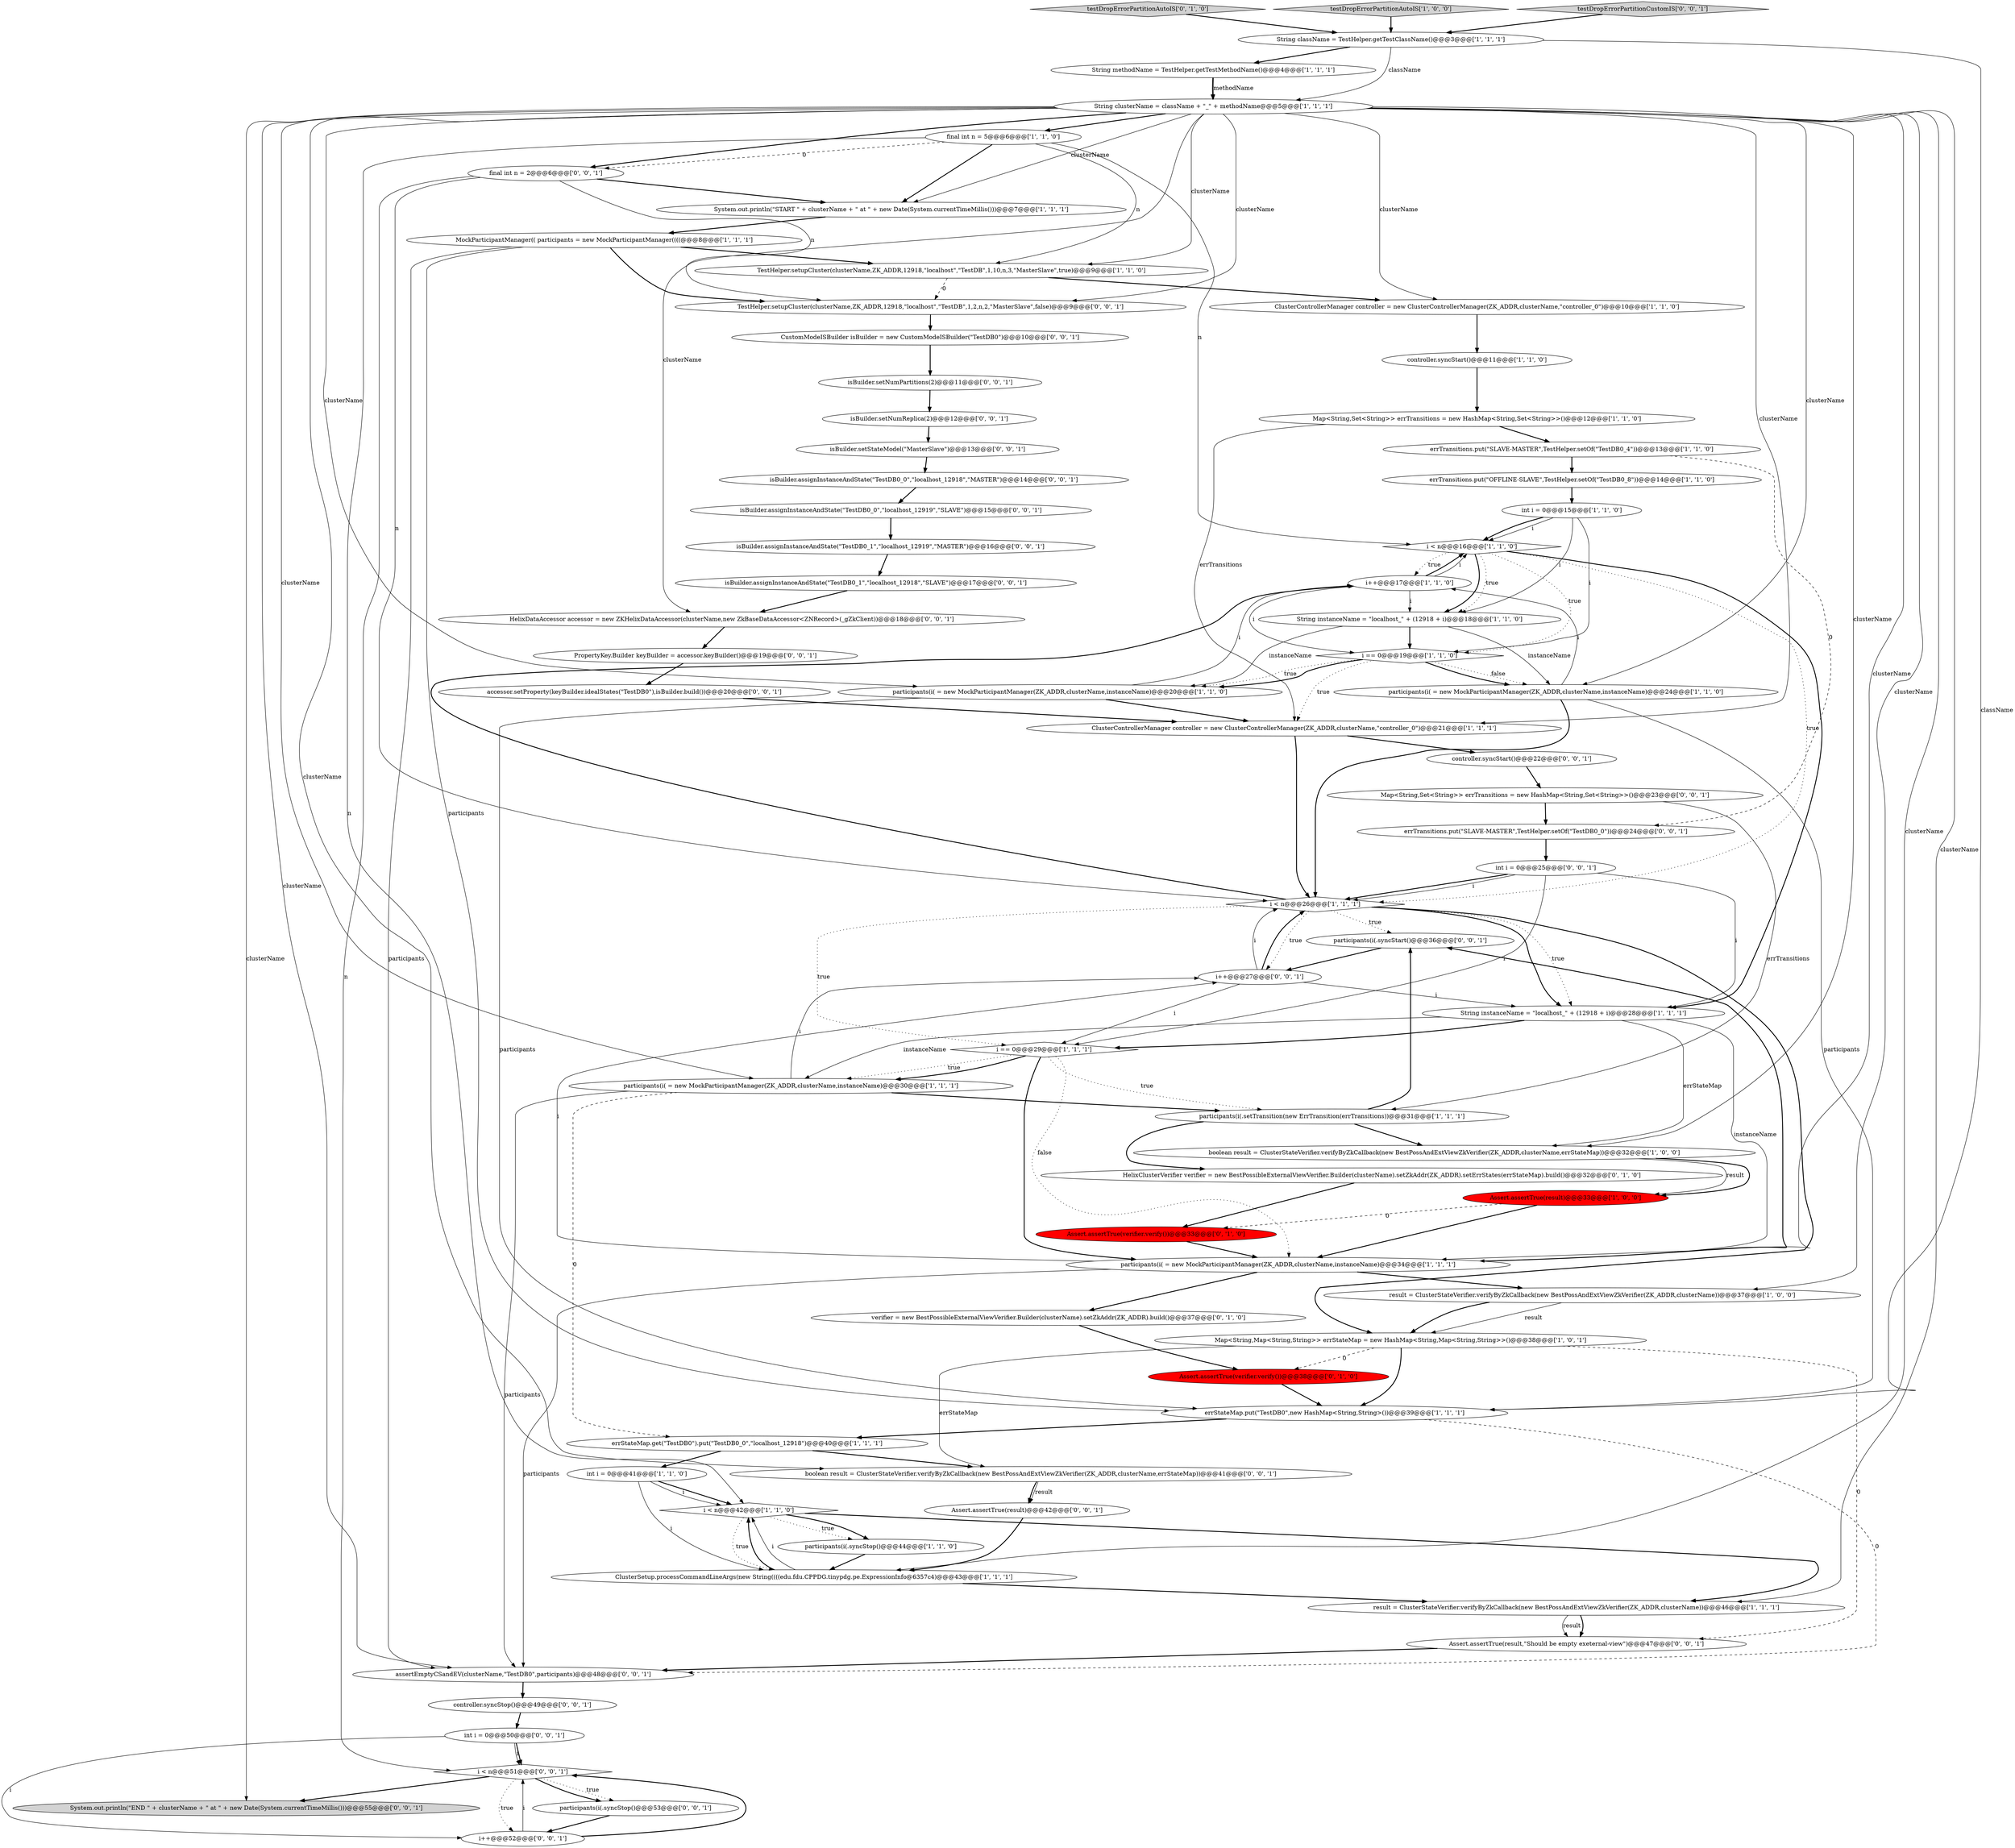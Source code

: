 digraph {
25 [style = filled, label = "i < n@@@16@@@['1', '1', '0']", fillcolor = white, shape = diamond image = "AAA0AAABBB1BBB"];
52 [style = filled, label = "controller.syncStart()@@@22@@@['0', '0', '1']", fillcolor = white, shape = ellipse image = "AAA0AAABBB3BBB"];
24 [style = filled, label = "Assert.assertTrue(result)@@@33@@@['1', '0', '0']", fillcolor = red, shape = ellipse image = "AAA1AAABBB1BBB"];
6 [style = filled, label = "String methodName = TestHelper.getTestMethodName()@@@4@@@['1', '1', '1']", fillcolor = white, shape = ellipse image = "AAA0AAABBB1BBB"];
36 [style = filled, label = "int i = 0@@@41@@@['1', '1', '0']", fillcolor = white, shape = ellipse image = "AAA0AAABBB1BBB"];
63 [style = filled, label = "Assert.assertTrue(result,\"Should be empty exeternal-view\")@@@47@@@['0', '0', '1']", fillcolor = white, shape = ellipse image = "AAA0AAABBB3BBB"];
16 [style = filled, label = "i++@@@17@@@['1', '1', '0']", fillcolor = white, shape = ellipse image = "AAA0AAABBB1BBB"];
20 [style = filled, label = "participants(i(.syncStop()@@@44@@@['1', '1', '0']", fillcolor = white, shape = ellipse image = "AAA0AAABBB1BBB"];
22 [style = filled, label = "MockParticipantManager(( participants = new MockParticipantManager((((@@@8@@@['1', '1', '1']", fillcolor = white, shape = ellipse image = "AAA0AAABBB1BBB"];
30 [style = filled, label = "String instanceName = \"localhost_\" + (12918 + i)@@@18@@@['1', '1', '0']", fillcolor = white, shape = ellipse image = "AAA0AAABBB1BBB"];
31 [style = filled, label = "errTransitions.put(\"SLAVE-MASTER\",TestHelper.setOf(\"TestDB0_4\"))@@@13@@@['1', '1', '0']", fillcolor = white, shape = ellipse image = "AAA0AAABBB1BBB"];
62 [style = filled, label = "participants(i(.syncStart()@@@36@@@['0', '0', '1']", fillcolor = white, shape = ellipse image = "AAA0AAABBB3BBB"];
26 [style = filled, label = "errStateMap.get(\"TestDB0\").put(\"TestDB0_0\",\"localhost_12918\")@@@40@@@['1', '1', '1']", fillcolor = white, shape = ellipse image = "AAA0AAABBB1BBB"];
48 [style = filled, label = "TestHelper.setupCluster(clusterName,ZK_ADDR,12918,\"localhost\",\"TestDB\",1,2,n,2,\"MasterSlave\",false)@@@9@@@['0', '0', '1']", fillcolor = white, shape = ellipse image = "AAA0AAABBB3BBB"];
35 [style = filled, label = "final int n = 5@@@6@@@['1', '1', '0']", fillcolor = white, shape = ellipse image = "AAA0AAABBB1BBB"];
7 [style = filled, label = "TestHelper.setupCluster(clusterName,ZK_ADDR,12918,\"localhost\",\"TestDB\",1,10,n,3,\"MasterSlave\",true)@@@9@@@['1', '1', '0']", fillcolor = white, shape = ellipse image = "AAA0AAABBB1BBB"];
57 [style = filled, label = "i++@@@27@@@['0', '0', '1']", fillcolor = white, shape = ellipse image = "AAA0AAABBB3BBB"];
19 [style = filled, label = "i < n@@@42@@@['1', '1', '0']", fillcolor = white, shape = diamond image = "AAA0AAABBB1BBB"];
42 [style = filled, label = "testDropErrorPartitionAutoIS['0', '1', '0']", fillcolor = lightgray, shape = diamond image = "AAA0AAABBB2BBB"];
17 [style = filled, label = "participants(i( = new MockParticipantManager(ZK_ADDR,clusterName,instanceName)@@@24@@@['1', '1', '0']", fillcolor = white, shape = ellipse image = "AAA0AAABBB1BBB"];
56 [style = filled, label = "int i = 0@@@25@@@['0', '0', '1']", fillcolor = white, shape = ellipse image = "AAA0AAABBB3BBB"];
41 [style = filled, label = "Assert.assertTrue(verifier.verify())@@@33@@@['0', '1', '0']", fillcolor = red, shape = ellipse image = "AAA1AAABBB2BBB"];
72 [style = filled, label = "CustomModeISBuilder isBuilder = new CustomModeISBuilder(\"TestDB0\")@@@10@@@['0', '0', '1']", fillcolor = white, shape = ellipse image = "AAA0AAABBB3BBB"];
18 [style = filled, label = "i == 0@@@29@@@['1', '1', '1']", fillcolor = white, shape = diamond image = "AAA0AAABBB1BBB"];
27 [style = filled, label = "testDropErrorPartitionAutoIS['1', '0', '0']", fillcolor = lightgray, shape = diamond image = "AAA0AAABBB1BBB"];
5 [style = filled, label = "String className = TestHelper.getTestClassName()@@@3@@@['1', '1', '1']", fillcolor = white, shape = ellipse image = "AAA0AAABBB1BBB"];
9 [style = filled, label = "participants(i(.setTransition(new ErrTransition(errTransitions))@@@31@@@['1', '1', '1']", fillcolor = white, shape = ellipse image = "AAA0AAABBB1BBB"];
15 [style = filled, label = "String instanceName = \"localhost_\" + (12918 + i)@@@28@@@['1', '1', '1']", fillcolor = white, shape = ellipse image = "AAA0AAABBB1BBB"];
23 [style = filled, label = "participants(i( = new MockParticipantManager(ZK_ADDR,clusterName,instanceName)@@@30@@@['1', '1', '1']", fillcolor = white, shape = ellipse image = "AAA0AAABBB1BBB"];
54 [style = filled, label = "isBuilder.setStateModel(\"MasterSlave\")@@@13@@@['0', '0', '1']", fillcolor = white, shape = ellipse image = "AAA0AAABBB3BBB"];
38 [style = filled, label = "Assert.assertTrue(verifier.verify())@@@38@@@['0', '1', '0']", fillcolor = red, shape = ellipse image = "AAA1AAABBB2BBB"];
61 [style = filled, label = "Map<String,Set<String>> errTransitions = new HashMap<String,Set<String>>()@@@23@@@['0', '0', '1']", fillcolor = white, shape = ellipse image = "AAA0AAABBB3BBB"];
21 [style = filled, label = "ClusterSetup.processCommandLineArgs(new String((((edu.fdu.CPPDG.tinypdg.pe.ExpressionInfo@6357c4)@@@43@@@['1', '1', '1']", fillcolor = white, shape = ellipse image = "AAA0AAABBB1BBB"];
14 [style = filled, label = "int i = 0@@@15@@@['1', '1', '0']", fillcolor = white, shape = ellipse image = "AAA0AAABBB1BBB"];
2 [style = filled, label = "result = ClusterStateVerifier.verifyByZkCallback(new BestPossAndExtViewZkVerifier(ZK_ADDR,clusterName))@@@46@@@['1', '1', '1']", fillcolor = white, shape = ellipse image = "AAA0AAABBB1BBB"];
55 [style = filled, label = "System.out.println(\"END \" + clusterName + \" at \" + new Date(System.currentTimeMillis()))@@@55@@@['0', '0', '1']", fillcolor = lightgray, shape = ellipse image = "AAA0AAABBB3BBB"];
0 [style = filled, label = "ClusterControllerManager controller = new ClusterControllerManager(ZK_ADDR,clusterName,\"controller_0\")@@@10@@@['1', '1', '0']", fillcolor = white, shape = ellipse image = "AAA0AAABBB1BBB"];
53 [style = filled, label = "participants(i(.syncStop()@@@53@@@['0', '0', '1']", fillcolor = white, shape = ellipse image = "AAA0AAABBB3BBB"];
69 [style = filled, label = "i < n@@@51@@@['0', '0', '1']", fillcolor = white, shape = diamond image = "AAA0AAABBB3BBB"];
58 [style = filled, label = "isBuilder.setNumPartitions(2)@@@11@@@['0', '0', '1']", fillcolor = white, shape = ellipse image = "AAA0AAABBB3BBB"];
44 [style = filled, label = "PropertyKey.Builder keyBuilder = accessor.keyBuilder()@@@19@@@['0', '0', '1']", fillcolor = white, shape = ellipse image = "AAA0AAABBB3BBB"];
59 [style = filled, label = "boolean result = ClusterStateVerifier.verifyByZkCallback(new BestPossAndExtViewZkVerifier(ZK_ADDR,clusterName,errStateMap))@@@41@@@['0', '0', '1']", fillcolor = white, shape = ellipse image = "AAA0AAABBB3BBB"];
51 [style = filled, label = "int i = 0@@@50@@@['0', '0', '1']", fillcolor = white, shape = ellipse image = "AAA0AAABBB3BBB"];
46 [style = filled, label = "isBuilder.assignInstanceAndState(\"TestDB0_1\",\"localhost_12918\",\"SLAVE\")@@@17@@@['0', '0', '1']", fillcolor = white, shape = ellipse image = "AAA0AAABBB3BBB"];
37 [style = filled, label = "i == 0@@@19@@@['1', '1', '0']", fillcolor = white, shape = diamond image = "AAA0AAABBB1BBB"];
4 [style = filled, label = "errStateMap.put(\"TestDB0\",new HashMap<String,String>())@@@39@@@['1', '1', '1']", fillcolor = white, shape = ellipse image = "AAA0AAABBB1BBB"];
45 [style = filled, label = "errTransitions.put(\"SLAVE-MASTER\",TestHelper.setOf(\"TestDB0_0\"))@@@24@@@['0', '0', '1']", fillcolor = white, shape = ellipse image = "AAA0AAABBB3BBB"];
70 [style = filled, label = "HelixDataAccessor accessor = new ZKHelixDataAccessor(clusterName,new ZkBaseDataAccessor<ZNRecord>(_gZkClient))@@@18@@@['0', '0', '1']", fillcolor = white, shape = ellipse image = "AAA0AAABBB3BBB"];
12 [style = filled, label = "String clusterName = className + \"_\" + methodName@@@5@@@['1', '1', '1']", fillcolor = white, shape = ellipse image = "AAA0AAABBB1BBB"];
65 [style = filled, label = "isBuilder.assignInstanceAndState(\"TestDB0_0\",\"localhost_12919\",\"SLAVE\")@@@15@@@['0', '0', '1']", fillcolor = white, shape = ellipse image = "AAA0AAABBB3BBB"];
64 [style = filled, label = "i++@@@52@@@['0', '0', '1']", fillcolor = white, shape = ellipse image = "AAA0AAABBB3BBB"];
29 [style = filled, label = "boolean result = ClusterStateVerifier.verifyByZkCallback(new BestPossAndExtViewZkVerifier(ZK_ADDR,clusterName,errStateMap))@@@32@@@['1', '0', '0']", fillcolor = white, shape = ellipse image = "AAA0AAABBB1BBB"];
8 [style = filled, label = "controller.syncStart()@@@11@@@['1', '1', '0']", fillcolor = white, shape = ellipse image = "AAA0AAABBB1BBB"];
32 [style = filled, label = "Map<String,Map<String,String>> errStateMap = new HashMap<String,Map<String,String>>()@@@38@@@['1', '0', '1']", fillcolor = white, shape = ellipse image = "AAA0AAABBB1BBB"];
47 [style = filled, label = "Assert.assertTrue(result)@@@42@@@['0', '0', '1']", fillcolor = white, shape = ellipse image = "AAA0AAABBB3BBB"];
60 [style = filled, label = "assertEmptyCSandEV(clusterName,\"TestDB0\",participants)@@@48@@@['0', '0', '1']", fillcolor = white, shape = ellipse image = "AAA0AAABBB3BBB"];
33 [style = filled, label = "System.out.println(\"START \" + clusterName + \" at \" + new Date(System.currentTimeMillis()))@@@7@@@['1', '1', '1']", fillcolor = white, shape = ellipse image = "AAA0AAABBB1BBB"];
43 [style = filled, label = "testDropErrorPartitionCustomIS['0', '0', '1']", fillcolor = lightgray, shape = diamond image = "AAA0AAABBB3BBB"];
39 [style = filled, label = "verifier = new BestPossibleExternalViewVerifier.Builder(clusterName).setZkAddr(ZK_ADDR).build()@@@37@@@['0', '1', '0']", fillcolor = white, shape = ellipse image = "AAA0AAABBB2BBB"];
11 [style = filled, label = "Map<String,Set<String>> errTransitions = new HashMap<String,Set<String>>()@@@12@@@['1', '1', '0']", fillcolor = white, shape = ellipse image = "AAA0AAABBB1BBB"];
3 [style = filled, label = "participants(i( = new MockParticipantManager(ZK_ADDR,clusterName,instanceName)@@@34@@@['1', '1', '1']", fillcolor = white, shape = ellipse image = "AAA0AAABBB1BBB"];
1 [style = filled, label = "ClusterControllerManager controller = new ClusterControllerManager(ZK_ADDR,clusterName,\"controller_0\")@@@21@@@['1', '1', '1']", fillcolor = white, shape = ellipse image = "AAA0AAABBB1BBB"];
66 [style = filled, label = "accessor.setProperty(keyBuilder.idealStates(\"TestDB0\"),isBuilder.build())@@@20@@@['0', '0', '1']", fillcolor = white, shape = ellipse image = "AAA0AAABBB3BBB"];
49 [style = filled, label = "isBuilder.setNumReplica(2)@@@12@@@['0', '0', '1']", fillcolor = white, shape = ellipse image = "AAA0AAABBB3BBB"];
50 [style = filled, label = "isBuilder.assignInstanceAndState(\"TestDB0_1\",\"localhost_12919\",\"MASTER\")@@@16@@@['0', '0', '1']", fillcolor = white, shape = ellipse image = "AAA0AAABBB3BBB"];
67 [style = filled, label = "controller.syncStop()@@@49@@@['0', '0', '1']", fillcolor = white, shape = ellipse image = "AAA0AAABBB3BBB"];
13 [style = filled, label = "result = ClusterStateVerifier.verifyByZkCallback(new BestPossAndExtViewZkVerifier(ZK_ADDR,clusterName))@@@37@@@['1', '0', '0']", fillcolor = white, shape = ellipse image = "AAA0AAABBB1BBB"];
10 [style = filled, label = "i < n@@@26@@@['1', '1', '1']", fillcolor = white, shape = diamond image = "AAA0AAABBB1BBB"];
28 [style = filled, label = "errTransitions.put(\"OFFLINE-SLAVE\",TestHelper.setOf(\"TestDB0_8\"))@@@14@@@['1', '1', '0']", fillcolor = white, shape = ellipse image = "AAA0AAABBB1BBB"];
71 [style = filled, label = "final int n = 2@@@6@@@['0', '0', '1']", fillcolor = white, shape = ellipse image = "AAA0AAABBB3BBB"];
34 [style = filled, label = "participants(i( = new MockParticipantManager(ZK_ADDR,clusterName,instanceName)@@@20@@@['1', '1', '0']", fillcolor = white, shape = ellipse image = "AAA0AAABBB1BBB"];
40 [style = filled, label = "HelixClusterVerifier verifier = new BestPossibleExternalViewVerifier.Builder(clusterName).setZkAddr(ZK_ADDR).setErrStates(errStateMap).build()@@@32@@@['0', '1', '0']", fillcolor = white, shape = ellipse image = "AAA0AAABBB2BBB"];
68 [style = filled, label = "isBuilder.assignInstanceAndState(\"TestDB0_0\",\"localhost_12918\",\"MASTER\")@@@14@@@['0', '0', '1']", fillcolor = white, shape = ellipse image = "AAA0AAABBB3BBB"];
61->45 [style = bold, label=""];
18->3 [style = bold, label=""];
14->25 [style = bold, label=""];
6->12 [style = solid, label="methodName"];
54->68 [style = bold, label=""];
51->69 [style = solid, label="i"];
25->30 [style = bold, label=""];
32->63 [style = dashed, label="0"];
71->10 [style = solid, label="n"];
38->4 [style = bold, label=""];
29->24 [style = solid, label="result"];
14->25 [style = solid, label="i"];
10->32 [style = bold, label=""];
12->55 [style = solid, label="clusterName"];
23->57 [style = solid, label="i"];
37->1 [style = dotted, label="true"];
35->19 [style = solid, label="n"];
3->62 [style = bold, label=""];
70->44 [style = bold, label=""];
69->55 [style = bold, label=""];
28->14 [style = bold, label=""];
37->17 [style = dotted, label="false"];
21->2 [style = bold, label=""];
51->64 [style = solid, label="i"];
65->50 [style = bold, label=""];
14->30 [style = solid, label="i"];
51->69 [style = bold, label=""];
71->33 [style = bold, label=""];
2->63 [style = bold, label=""];
48->72 [style = bold, label=""];
0->8 [style = bold, label=""];
30->34 [style = solid, label="instanceName"];
59->47 [style = solid, label="result"];
39->38 [style = bold, label=""];
25->15 [style = bold, label=""];
57->18 [style = solid, label="i"];
3->39 [style = bold, label=""];
3->60 [style = solid, label="participants"];
69->53 [style = dotted, label="true"];
32->4 [style = bold, label=""];
35->25 [style = solid, label="n"];
27->5 [style = bold, label=""];
9->29 [style = bold, label=""];
8->11 [style = bold, label=""];
35->7 [style = solid, label="n"];
5->4 [style = solid, label="className"];
18->3 [style = dotted, label="false"];
9->40 [style = bold, label=""];
10->18 [style = dotted, label="true"];
18->23 [style = dotted, label="true"];
57->10 [style = solid, label="i"];
12->0 [style = solid, label="clusterName"];
24->41 [style = dashed, label="0"];
13->32 [style = bold, label=""];
71->69 [style = solid, label="n"];
10->62 [style = dotted, label="true"];
21->19 [style = bold, label=""];
32->38 [style = dashed, label="0"];
12->21 [style = solid, label="clusterName"];
19->20 [style = bold, label=""];
7->48 [style = dashed, label="0"];
7->0 [style = bold, label=""];
19->21 [style = dotted, label="true"];
19->2 [style = bold, label=""];
12->35 [style = bold, label=""];
15->3 [style = solid, label="instanceName"];
22->7 [style = bold, label=""];
16->37 [style = solid, label="i"];
56->10 [style = bold, label=""];
30->17 [style = solid, label="instanceName"];
12->2 [style = solid, label="clusterName"];
34->4 [style = solid, label="participants"];
5->6 [style = bold, label=""];
12->34 [style = solid, label="clusterName"];
11->1 [style = solid, label="errTransitions"];
45->56 [style = bold, label=""];
67->51 [style = bold, label=""];
16->30 [style = solid, label="i"];
31->28 [style = bold, label=""];
22->4 [style = solid, label="participants"];
25->10 [style = dotted, label="true"];
10->57 [style = dotted, label="true"];
53->64 [style = bold, label=""];
5->12 [style = solid, label="className"];
56->15 [style = solid, label="i"];
24->3 [style = bold, label=""];
49->54 [style = bold, label=""];
44->66 [style = bold, label=""];
17->10 [style = bold, label=""];
18->23 [style = bold, label=""];
1->52 [style = bold, label=""];
12->7 [style = solid, label="clusterName"];
22->48 [style = bold, label=""];
52->61 [style = bold, label=""];
15->23 [style = solid, label="instanceName"];
23->60 [style = solid, label="participants"];
68->65 [style = bold, label=""];
12->17 [style = solid, label="clusterName"];
15->29 [style = solid, label="errStateMap"];
23->26 [style = dashed, label="0"];
66->1 [style = bold, label=""];
58->49 [style = bold, label=""];
56->10 [style = solid, label="i"];
12->3 [style = solid, label="clusterName"];
46->70 [style = bold, label=""];
12->70 [style = solid, label="clusterName"];
69->64 [style = dotted, label="true"];
11->31 [style = bold, label=""];
59->47 [style = bold, label=""];
61->9 [style = solid, label="errTransitions"];
64->69 [style = solid, label="i"];
63->60 [style = bold, label=""];
12->60 [style = solid, label="clusterName"];
10->16 [style = bold, label=""];
43->5 [style = bold, label=""];
18->9 [style = dotted, label="true"];
69->53 [style = bold, label=""];
57->15 [style = solid, label="i"];
12->33 [style = solid, label="clusterName"];
47->21 [style = bold, label=""];
37->34 [style = dotted, label="true"];
26->59 [style = bold, label=""];
33->22 [style = bold, label=""];
25->16 [style = dotted, label="true"];
36->19 [style = bold, label=""];
34->16 [style = solid, label="i"];
6->12 [style = bold, label=""];
25->37 [style = dotted, label="true"];
17->4 [style = solid, label="participants"];
32->59 [style = solid, label="errStateMap"];
10->15 [style = bold, label=""];
64->69 [style = bold, label=""];
34->1 [style = bold, label=""];
50->46 [style = bold, label=""];
36->19 [style = solid, label="i"];
21->19 [style = solid, label="i"];
26->36 [style = bold, label=""];
71->48 [style = solid, label="n"];
37->17 [style = bold, label=""];
41->3 [style = bold, label=""];
19->20 [style = dotted, label="true"];
35->33 [style = bold, label=""];
12->29 [style = solid, label="clusterName"];
12->23 [style = solid, label="clusterName"];
4->26 [style = bold, label=""];
31->45 [style = dashed, label="0"];
56->18 [style = solid, label="i"];
16->25 [style = bold, label=""];
12->1 [style = solid, label="clusterName"];
9->62 [style = bold, label=""];
22->60 [style = solid, label="participants"];
30->37 [style = bold, label=""];
62->57 [style = bold, label=""];
15->18 [style = bold, label=""];
16->25 [style = solid, label="i"];
20->21 [style = bold, label=""];
10->15 [style = dotted, label="true"];
60->67 [style = bold, label=""];
17->16 [style = solid, label="i"];
4->60 [style = dashed, label="0"];
12->13 [style = solid, label="clusterName"];
37->34 [style = bold, label=""];
72->58 [style = bold, label=""];
40->41 [style = bold, label=""];
2->63 [style = solid, label="result"];
3->13 [style = bold, label=""];
12->71 [style = bold, label=""];
13->32 [style = solid, label="result"];
14->37 [style = solid, label="i"];
36->21 [style = solid, label="i"];
3->57 [style = solid, label="i"];
42->5 [style = bold, label=""];
57->10 [style = bold, label=""];
29->24 [style = bold, label=""];
1->10 [style = bold, label=""];
23->9 [style = bold, label=""];
12->48 [style = solid, label="clusterName"];
25->30 [style = dotted, label="true"];
35->71 [style = dashed, label="0"];
12->59 [style = solid, label="clusterName"];
}
